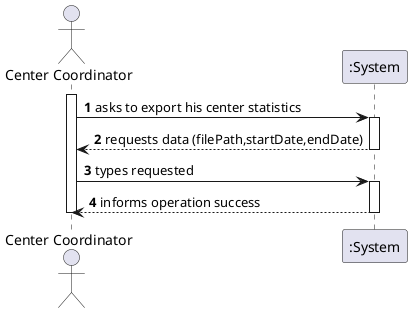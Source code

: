 @startuml US15_SSD
autonumber
actor "Center Coordinator" as COOR

activate COOR
COOR -> ":System" : asks to export his center statistics
activate ":System"
":System" --> COOR : requests data (filePath,startDate,endDate)
deactivate ":System"

COOR -> ":System" : types requested
activate ":System"

":System" --> COOR : informs operation success
deactivate ":System"
deactivate COOR

@enduml